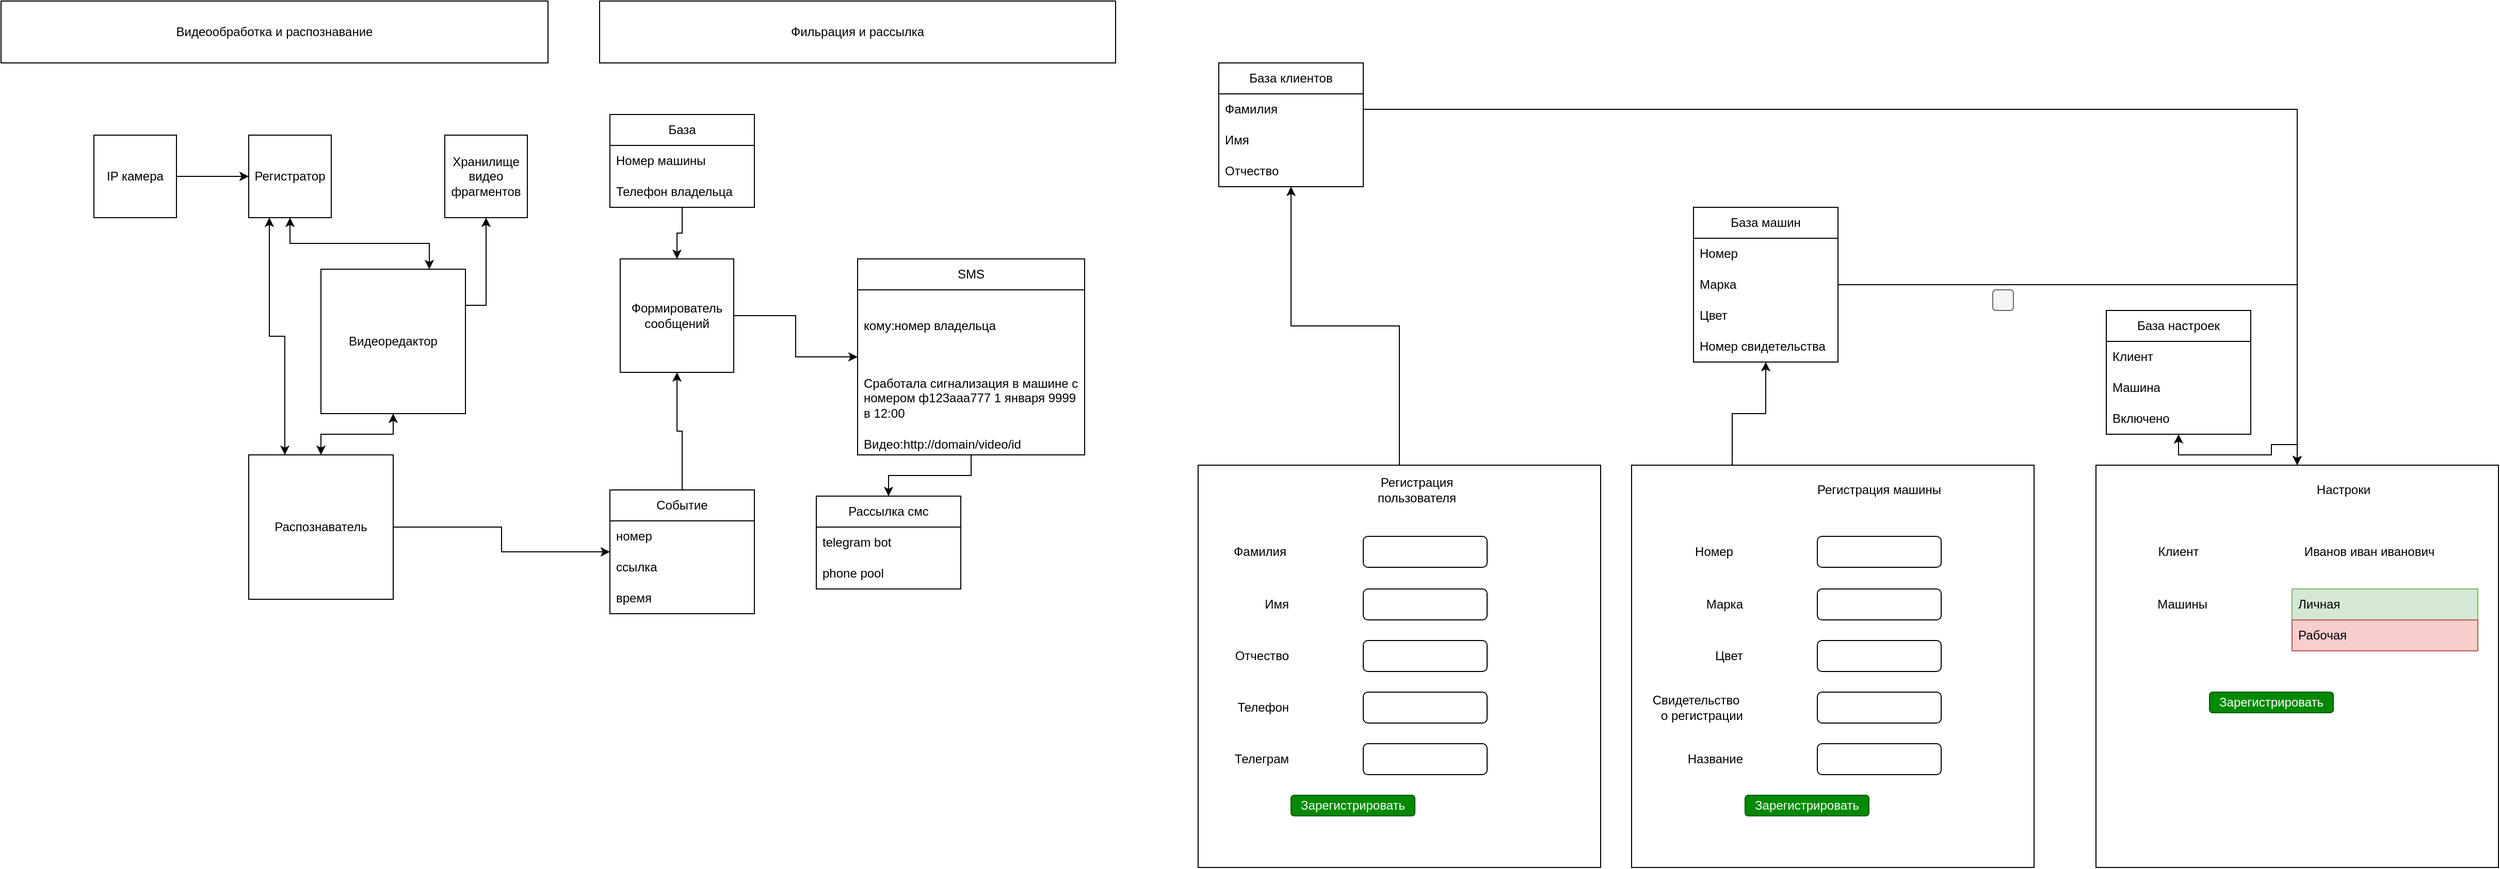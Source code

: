 <mxfile version="26.0.16">
  <diagram name="Страница — 1" id="e06xxiYsBfUZjGH8ct4W">
    <mxGraphModel dx="1114" dy="1622" grid="1" gridSize="10" guides="1" tooltips="1" connect="1" arrows="1" fold="1" page="1" pageScale="1" pageWidth="1169" pageHeight="827" math="0" shadow="0">
      <root>
        <mxCell id="0" />
        <mxCell id="1" parent="0" />
        <mxCell id="0XxdWfRPqFoR0b925Rf4-28" style="edgeStyle=orthogonalEdgeStyle;rounded=0;orthogonalLoop=1;jettySize=auto;html=1;" parent="1" source="0XxdWfRPqFoR0b925Rf4-1" target="0XxdWfRPqFoR0b925Rf4-23" edge="1">
          <mxGeometry relative="1" as="geometry" />
        </mxCell>
        <mxCell id="0XxdWfRPqFoR0b925Rf4-1" value="Распознаватель" style="whiteSpace=wrap;html=1;aspect=fixed;" parent="1" vertex="1">
          <mxGeometry x="300" y="380" width="140" height="140" as="geometry" />
        </mxCell>
        <mxCell id="0XxdWfRPqFoR0b925Rf4-27" style="edgeStyle=orthogonalEdgeStyle;rounded=0;orthogonalLoop=1;jettySize=auto;html=1;" parent="1" source="0XxdWfRPqFoR0b925Rf4-4" target="0XxdWfRPqFoR0b925Rf4-8" edge="1">
          <mxGeometry relative="1" as="geometry" />
        </mxCell>
        <mxCell id="0XxdWfRPqFoR0b925Rf4-4" value="SMS" style="swimlane;fontStyle=0;childLayout=stackLayout;horizontal=1;startSize=30;horizontalStack=0;resizeParent=1;resizeParentMax=0;resizeLast=0;collapsible=1;marginBottom=0;whiteSpace=wrap;html=1;" parent="1" vertex="1">
          <mxGeometry x="890" y="190" width="220" height="190" as="geometry" />
        </mxCell>
        <mxCell id="0XxdWfRPqFoR0b925Rf4-42" value="кому:номер владельца" style="text;strokeColor=none;fillColor=none;align=left;verticalAlign=middle;spacingLeft=4;spacingRight=4;overflow=hidden;points=[[0,0.5],[1,0.5]];portConstraint=eastwest;rotatable=0;whiteSpace=wrap;html=1;" parent="0XxdWfRPqFoR0b925Rf4-4" vertex="1">
          <mxGeometry y="30" width="220" height="70" as="geometry" />
        </mxCell>
        <mxCell id="0XxdWfRPqFoR0b925Rf4-5" value="Сработала сигнализация в машине с номером ф123aaa777 1 января 9999 в 12:00" style="text;strokeColor=none;fillColor=none;align=left;verticalAlign=middle;spacingLeft=4;spacingRight=4;overflow=hidden;points=[[0,0.5],[1,0.5]];portConstraint=eastwest;rotatable=0;whiteSpace=wrap;html=1;" parent="0XxdWfRPqFoR0b925Rf4-4" vertex="1">
          <mxGeometry y="100" width="220" height="70" as="geometry" />
        </mxCell>
        <mxCell id="0XxdWfRPqFoR0b925Rf4-6" value="Видео:http://domain/video/id" style="text;strokeColor=none;fillColor=none;align=left;verticalAlign=middle;spacingLeft=4;spacingRight=4;overflow=hidden;points=[[0,0.5],[1,0.5]];portConstraint=eastwest;rotatable=0;whiteSpace=wrap;html=1;" parent="0XxdWfRPqFoR0b925Rf4-4" vertex="1">
          <mxGeometry y="170" width="220" height="20" as="geometry" />
        </mxCell>
        <mxCell id="0XxdWfRPqFoR0b925Rf4-8" value="Рассылка смс" style="swimlane;fontStyle=0;childLayout=stackLayout;horizontal=1;startSize=30;horizontalStack=0;resizeParent=1;resizeParentMax=0;resizeLast=0;collapsible=1;marginBottom=0;whiteSpace=wrap;html=1;" parent="1" vertex="1">
          <mxGeometry x="850" y="420" width="140" height="90" as="geometry" />
        </mxCell>
        <mxCell id="0XxdWfRPqFoR0b925Rf4-9" value="telegram bot" style="text;strokeColor=none;fillColor=none;align=left;verticalAlign=middle;spacingLeft=4;spacingRight=4;overflow=hidden;points=[[0,0.5],[1,0.5]];portConstraint=eastwest;rotatable=0;whiteSpace=wrap;html=1;" parent="0XxdWfRPqFoR0b925Rf4-8" vertex="1">
          <mxGeometry y="30" width="140" height="30" as="geometry" />
        </mxCell>
        <mxCell id="0XxdWfRPqFoR0b925Rf4-10" value="phone pool" style="text;strokeColor=none;fillColor=none;align=left;verticalAlign=middle;spacingLeft=4;spacingRight=4;overflow=hidden;points=[[0,0.5],[1,0.5]];portConstraint=eastwest;rotatable=0;whiteSpace=wrap;html=1;" parent="0XxdWfRPqFoR0b925Rf4-8" vertex="1">
          <mxGeometry y="60" width="140" height="30" as="geometry" />
        </mxCell>
        <mxCell id="0XxdWfRPqFoR0b925Rf4-18" style="edgeStyle=orthogonalEdgeStyle;rounded=0;orthogonalLoop=1;jettySize=auto;html=1;" parent="1" source="0XxdWfRPqFoR0b925Rf4-12" target="0XxdWfRPqFoR0b925Rf4-13" edge="1">
          <mxGeometry relative="1" as="geometry" />
        </mxCell>
        <mxCell id="0XxdWfRPqFoR0b925Rf4-12" value="IP камера" style="whiteSpace=wrap;html=1;aspect=fixed;" parent="1" vertex="1">
          <mxGeometry x="150" y="70" width="80" height="80" as="geometry" />
        </mxCell>
        <mxCell id="0XxdWfRPqFoR0b925Rf4-34" style="edgeStyle=orthogonalEdgeStyle;rounded=0;orthogonalLoop=1;jettySize=auto;html=1;exitX=0.25;exitY=1;exitDx=0;exitDy=0;entryX=0.25;entryY=0;entryDx=0;entryDy=0;startArrow=classic;startFill=1;" parent="1" source="0XxdWfRPqFoR0b925Rf4-13" target="0XxdWfRPqFoR0b925Rf4-1" edge="1">
          <mxGeometry relative="1" as="geometry" />
        </mxCell>
        <mxCell id="0XxdWfRPqFoR0b925Rf4-13" value="Регистратор" style="whiteSpace=wrap;html=1;aspect=fixed;" parent="1" vertex="1">
          <mxGeometry x="300" y="70" width="80" height="80" as="geometry" />
        </mxCell>
        <mxCell id="0XxdWfRPqFoR0b925Rf4-14" value="Хранилище видео фрагментов" style="whiteSpace=wrap;html=1;aspect=fixed;" parent="1" vertex="1">
          <mxGeometry x="490" y="70" width="80" height="80" as="geometry" />
        </mxCell>
        <mxCell id="0XxdWfRPqFoR0b925Rf4-17" style="edgeStyle=orthogonalEdgeStyle;rounded=0;orthogonalLoop=1;jettySize=auto;html=1;exitX=0.75;exitY=0;exitDx=0;exitDy=0;startArrow=classic;startFill=1;" parent="1" source="0XxdWfRPqFoR0b925Rf4-15" target="0XxdWfRPqFoR0b925Rf4-13" edge="1">
          <mxGeometry relative="1" as="geometry" />
        </mxCell>
        <mxCell id="0XxdWfRPqFoR0b925Rf4-20" style="edgeStyle=orthogonalEdgeStyle;rounded=0;orthogonalLoop=1;jettySize=auto;html=1;startArrow=classic;startFill=1;" parent="1" source="0XxdWfRPqFoR0b925Rf4-15" target="0XxdWfRPqFoR0b925Rf4-1" edge="1">
          <mxGeometry relative="1" as="geometry" />
        </mxCell>
        <mxCell id="0XxdWfRPqFoR0b925Rf4-21" style="edgeStyle=orthogonalEdgeStyle;rounded=0;orthogonalLoop=1;jettySize=auto;html=1;exitX=1;exitY=0.25;exitDx=0;exitDy=0;" parent="1" source="0XxdWfRPqFoR0b925Rf4-15" target="0XxdWfRPqFoR0b925Rf4-14" edge="1">
          <mxGeometry relative="1" as="geometry" />
        </mxCell>
        <mxCell id="0XxdWfRPqFoR0b925Rf4-15" value="Видеоредактор" style="whiteSpace=wrap;html=1;aspect=fixed;" parent="1" vertex="1">
          <mxGeometry x="370" y="200" width="140" height="140" as="geometry" />
        </mxCell>
        <mxCell id="0XxdWfRPqFoR0b925Rf4-31" style="edgeStyle=orthogonalEdgeStyle;rounded=0;orthogonalLoop=1;jettySize=auto;html=1;" parent="1" source="0XxdWfRPqFoR0b925Rf4-23" target="0XxdWfRPqFoR0b925Rf4-30" edge="1">
          <mxGeometry relative="1" as="geometry" />
        </mxCell>
        <mxCell id="0XxdWfRPqFoR0b925Rf4-23" value="Событие" style="swimlane;fontStyle=0;childLayout=stackLayout;horizontal=1;startSize=30;horizontalStack=0;resizeParent=1;resizeParentMax=0;resizeLast=0;collapsible=1;marginBottom=0;whiteSpace=wrap;html=1;" parent="1" vertex="1">
          <mxGeometry x="650" y="414" width="140" height="120" as="geometry" />
        </mxCell>
        <mxCell id="0XxdWfRPqFoR0b925Rf4-24" value="номер" style="text;strokeColor=none;fillColor=none;align=left;verticalAlign=middle;spacingLeft=4;spacingRight=4;overflow=hidden;points=[[0,0.5],[1,0.5]];portConstraint=eastwest;rotatable=0;whiteSpace=wrap;html=1;" parent="0XxdWfRPqFoR0b925Rf4-23" vertex="1">
          <mxGeometry y="30" width="140" height="30" as="geometry" />
        </mxCell>
        <mxCell id="0XxdWfRPqFoR0b925Rf4-25" value="ссылка" style="text;strokeColor=none;fillColor=none;align=left;verticalAlign=middle;spacingLeft=4;spacingRight=4;overflow=hidden;points=[[0,0.5],[1,0.5]];portConstraint=eastwest;rotatable=0;whiteSpace=wrap;html=1;" parent="0XxdWfRPqFoR0b925Rf4-23" vertex="1">
          <mxGeometry y="60" width="140" height="30" as="geometry" />
        </mxCell>
        <mxCell id="0XxdWfRPqFoR0b925Rf4-26" value="время" style="text;strokeColor=none;fillColor=none;align=left;verticalAlign=middle;spacingLeft=4;spacingRight=4;overflow=hidden;points=[[0,0.5],[1,0.5]];portConstraint=eastwest;rotatable=0;whiteSpace=wrap;html=1;" parent="0XxdWfRPqFoR0b925Rf4-23" vertex="1">
          <mxGeometry y="90" width="140" height="30" as="geometry" />
        </mxCell>
        <mxCell id="0XxdWfRPqFoR0b925Rf4-32" style="edgeStyle=orthogonalEdgeStyle;rounded=0;orthogonalLoop=1;jettySize=auto;html=1;" parent="1" source="0XxdWfRPqFoR0b925Rf4-30" target="0XxdWfRPqFoR0b925Rf4-4" edge="1">
          <mxGeometry relative="1" as="geometry" />
        </mxCell>
        <mxCell id="0XxdWfRPqFoR0b925Rf4-30" value="Формирователь сообщений" style="whiteSpace=wrap;html=1;aspect=fixed;" parent="1" vertex="1">
          <mxGeometry x="660" y="190" width="110" height="110" as="geometry" />
        </mxCell>
        <mxCell id="0XxdWfRPqFoR0b925Rf4-41" style="edgeStyle=orthogonalEdgeStyle;rounded=0;orthogonalLoop=1;jettySize=auto;html=1;" parent="1" source="0XxdWfRPqFoR0b925Rf4-36" target="0XxdWfRPqFoR0b925Rf4-30" edge="1">
          <mxGeometry relative="1" as="geometry" />
        </mxCell>
        <mxCell id="0XxdWfRPqFoR0b925Rf4-36" value="База" style="swimlane;fontStyle=0;childLayout=stackLayout;horizontal=1;startSize=30;horizontalStack=0;resizeParent=1;resizeParentMax=0;resizeLast=0;collapsible=1;marginBottom=0;whiteSpace=wrap;html=1;" parent="1" vertex="1">
          <mxGeometry x="650" y="50" width="140" height="90" as="geometry" />
        </mxCell>
        <mxCell id="0XxdWfRPqFoR0b925Rf4-37" value="Номер машины" style="text;strokeColor=none;fillColor=none;align=left;verticalAlign=middle;spacingLeft=4;spacingRight=4;overflow=hidden;points=[[0,0.5],[1,0.5]];portConstraint=eastwest;rotatable=0;whiteSpace=wrap;html=1;" parent="0XxdWfRPqFoR0b925Rf4-36" vertex="1">
          <mxGeometry y="30" width="140" height="30" as="geometry" />
        </mxCell>
        <mxCell id="0XxdWfRPqFoR0b925Rf4-38" value="Телефон владельца" style="text;strokeColor=none;fillColor=none;align=left;verticalAlign=middle;spacingLeft=4;spacingRight=4;overflow=hidden;points=[[0,0.5],[1,0.5]];portConstraint=eastwest;rotatable=0;whiteSpace=wrap;html=1;" parent="0XxdWfRPqFoR0b925Rf4-36" vertex="1">
          <mxGeometry y="60" width="140" height="30" as="geometry" />
        </mxCell>
        <mxCell id="0XxdWfRPqFoR0b925Rf4-43" value="Видеообработка и распознавание" style="rounded=0;whiteSpace=wrap;html=1;" parent="1" vertex="1">
          <mxGeometry x="60" y="-60" width="530" height="60" as="geometry" />
        </mxCell>
        <mxCell id="0XxdWfRPqFoR0b925Rf4-44" value="Фильрация и рассылка" style="rounded=0;whiteSpace=wrap;html=1;" parent="1" vertex="1">
          <mxGeometry x="640" y="-60" width="500" height="60" as="geometry" />
        </mxCell>
        <mxCell id="0XxdWfRPqFoR0b925Rf4-87" style="edgeStyle=orthogonalEdgeStyle;rounded=0;orthogonalLoop=1;jettySize=auto;html=1;startArrow=classic;startFill=1;endArrow=none;endFill=0;" parent="1" source="0XxdWfRPqFoR0b925Rf4-45" target="0XxdWfRPqFoR0b925Rf4-57" edge="1">
          <mxGeometry relative="1" as="geometry" />
        </mxCell>
        <mxCell id="0XxdWfRPqFoR0b925Rf4-45" value="База клиентов" style="swimlane;fontStyle=0;childLayout=stackLayout;horizontal=1;startSize=30;horizontalStack=0;resizeParent=1;resizeParentMax=0;resizeLast=0;collapsible=1;marginBottom=0;whiteSpace=wrap;html=1;" parent="1" vertex="1">
          <mxGeometry x="1240" width="140" height="120" as="geometry" />
        </mxCell>
        <mxCell id="0XxdWfRPqFoR0b925Rf4-46" value="Фамилия" style="text;strokeColor=none;fillColor=none;align=left;verticalAlign=middle;spacingLeft=4;spacingRight=4;overflow=hidden;points=[[0,0.5],[1,0.5]];portConstraint=eastwest;rotatable=0;whiteSpace=wrap;html=1;" parent="0XxdWfRPqFoR0b925Rf4-45" vertex="1">
          <mxGeometry y="30" width="140" height="30" as="geometry" />
        </mxCell>
        <mxCell id="0XxdWfRPqFoR0b925Rf4-47" value="Имя" style="text;strokeColor=none;fillColor=none;align=left;verticalAlign=middle;spacingLeft=4;spacingRight=4;overflow=hidden;points=[[0,0.5],[1,0.5]];portConstraint=eastwest;rotatable=0;whiteSpace=wrap;html=1;" parent="0XxdWfRPqFoR0b925Rf4-45" vertex="1">
          <mxGeometry y="60" width="140" height="30" as="geometry" />
        </mxCell>
        <mxCell id="0XxdWfRPqFoR0b925Rf4-48" value="Отчество" style="text;strokeColor=none;fillColor=none;align=left;verticalAlign=middle;spacingLeft=4;spacingRight=4;overflow=hidden;points=[[0,0.5],[1,0.5]];portConstraint=eastwest;rotatable=0;whiteSpace=wrap;html=1;" parent="0XxdWfRPqFoR0b925Rf4-45" vertex="1">
          <mxGeometry y="90" width="140" height="30" as="geometry" />
        </mxCell>
        <mxCell id="0XxdWfRPqFoR0b925Rf4-88" style="edgeStyle=orthogonalEdgeStyle;rounded=0;orthogonalLoop=1;jettySize=auto;html=1;entryX=0.25;entryY=0;entryDx=0;entryDy=0;endArrow=none;endFill=0;startArrow=classic;startFill=1;" parent="1" source="0XxdWfRPqFoR0b925Rf4-49" target="0XxdWfRPqFoR0b925Rf4-72" edge="1">
          <mxGeometry relative="1" as="geometry" />
        </mxCell>
        <mxCell id="0XxdWfRPqFoR0b925Rf4-49" value="База машин" style="swimlane;fontStyle=0;childLayout=stackLayout;horizontal=1;startSize=30;horizontalStack=0;resizeParent=1;resizeParentMax=0;resizeLast=0;collapsible=1;marginBottom=0;whiteSpace=wrap;html=1;" parent="1" vertex="1">
          <mxGeometry x="1700" y="140" width="140" height="150" as="geometry" />
        </mxCell>
        <mxCell id="0XxdWfRPqFoR0b925Rf4-50" value="Номер" style="text;strokeColor=none;fillColor=none;align=left;verticalAlign=middle;spacingLeft=4;spacingRight=4;overflow=hidden;points=[[0,0.5],[1,0.5]];portConstraint=eastwest;rotatable=0;whiteSpace=wrap;html=1;" parent="0XxdWfRPqFoR0b925Rf4-49" vertex="1">
          <mxGeometry y="30" width="140" height="30" as="geometry" />
        </mxCell>
        <mxCell id="0XxdWfRPqFoR0b925Rf4-51" value="Марка" style="text;strokeColor=none;fillColor=none;align=left;verticalAlign=middle;spacingLeft=4;spacingRight=4;overflow=hidden;points=[[0,0.5],[1,0.5]];portConstraint=eastwest;rotatable=0;whiteSpace=wrap;html=1;" parent="0XxdWfRPqFoR0b925Rf4-49" vertex="1">
          <mxGeometry y="60" width="140" height="30" as="geometry" />
        </mxCell>
        <mxCell id="0XxdWfRPqFoR0b925Rf4-52" value="Цвет" style="text;strokeColor=none;fillColor=none;align=left;verticalAlign=middle;spacingLeft=4;spacingRight=4;overflow=hidden;points=[[0,0.5],[1,0.5]];portConstraint=eastwest;rotatable=0;whiteSpace=wrap;html=1;" parent="0XxdWfRPqFoR0b925Rf4-49" vertex="1">
          <mxGeometry y="90" width="140" height="30" as="geometry" />
        </mxCell>
        <mxCell id="0XxdWfRPqFoR0b925Rf4-85" value="Номер свидетельства" style="text;strokeColor=none;fillColor=none;align=left;verticalAlign=middle;spacingLeft=4;spacingRight=4;overflow=hidden;points=[[0,0.5],[1,0.5]];portConstraint=eastwest;rotatable=0;whiteSpace=wrap;html=1;" parent="0XxdWfRPqFoR0b925Rf4-49" vertex="1">
          <mxGeometry y="120" width="140" height="30" as="geometry" />
        </mxCell>
        <mxCell id="0XxdWfRPqFoR0b925Rf4-111" style="edgeStyle=orthogonalEdgeStyle;rounded=0;orthogonalLoop=1;jettySize=auto;html=1;startArrow=classic;startFill=1;endArrow=none;endFill=0;" parent="1" source="0XxdWfRPqFoR0b925Rf4-53" target="0XxdWfRPqFoR0b925Rf4-89" edge="1">
          <mxGeometry relative="1" as="geometry" />
        </mxCell>
        <mxCell id="0XxdWfRPqFoR0b925Rf4-53" value="База настроек" style="swimlane;fontStyle=0;childLayout=stackLayout;horizontal=1;startSize=30;horizontalStack=0;resizeParent=1;resizeParentMax=0;resizeLast=0;collapsible=1;marginBottom=0;whiteSpace=wrap;html=1;" parent="1" vertex="1">
          <mxGeometry x="2100" y="240" width="140" height="120" as="geometry" />
        </mxCell>
        <mxCell id="0XxdWfRPqFoR0b925Rf4-54" value="Клиент" style="text;strokeColor=none;fillColor=none;align=left;verticalAlign=middle;spacingLeft=4;spacingRight=4;overflow=hidden;points=[[0,0.5],[1,0.5]];portConstraint=eastwest;rotatable=0;whiteSpace=wrap;html=1;" parent="0XxdWfRPqFoR0b925Rf4-53" vertex="1">
          <mxGeometry y="30" width="140" height="30" as="geometry" />
        </mxCell>
        <mxCell id="0XxdWfRPqFoR0b925Rf4-55" value="Машина" style="text;strokeColor=none;fillColor=none;align=left;verticalAlign=middle;spacingLeft=4;spacingRight=4;overflow=hidden;points=[[0,0.5],[1,0.5]];portConstraint=eastwest;rotatable=0;whiteSpace=wrap;html=1;" parent="0XxdWfRPqFoR0b925Rf4-53" vertex="1">
          <mxGeometry y="60" width="140" height="30" as="geometry" />
        </mxCell>
        <mxCell id="0XxdWfRPqFoR0b925Rf4-56" value="Включено" style="text;strokeColor=none;fillColor=none;align=left;verticalAlign=middle;spacingLeft=4;spacingRight=4;overflow=hidden;points=[[0,0.5],[1,0.5]];portConstraint=eastwest;rotatable=0;whiteSpace=wrap;html=1;" parent="0XxdWfRPqFoR0b925Rf4-53" vertex="1">
          <mxGeometry y="90" width="140" height="30" as="geometry" />
        </mxCell>
        <mxCell id="0XxdWfRPqFoR0b925Rf4-57" value="" style="whiteSpace=wrap;html=1;aspect=fixed;" parent="1" vertex="1">
          <mxGeometry x="1220" y="390" width="390" height="390" as="geometry" />
        </mxCell>
        <mxCell id="0XxdWfRPqFoR0b925Rf4-58" value="Регистрация пользователя" style="text;html=1;align=center;verticalAlign=middle;whiteSpace=wrap;rounded=0;" parent="1" vertex="1">
          <mxGeometry x="1374" y="399" width="116" height="30" as="geometry" />
        </mxCell>
        <mxCell id="0XxdWfRPqFoR0b925Rf4-59" value="" style="rounded=1;whiteSpace=wrap;html=1;" parent="1" vertex="1">
          <mxGeometry x="1380" y="459" width="120" height="30" as="geometry" />
        </mxCell>
        <mxCell id="0XxdWfRPqFoR0b925Rf4-60" value="" style="rounded=1;whiteSpace=wrap;html=1;" parent="1" vertex="1">
          <mxGeometry x="1380" y="510" width="120" height="30" as="geometry" />
        </mxCell>
        <mxCell id="0XxdWfRPqFoR0b925Rf4-61" value="" style="rounded=1;whiteSpace=wrap;html=1;" parent="1" vertex="1">
          <mxGeometry x="1380" y="560" width="120" height="30" as="geometry" />
        </mxCell>
        <mxCell id="0XxdWfRPqFoR0b925Rf4-62" value="Фамилия&lt;span style=&quot;color: rgba(0, 0, 0, 0); font-family: monospace; font-size: 0px; text-align: start; text-wrap: nowrap;&quot;&gt;%3CmxGraphModel%3E%3Croot%3E%3CmxCell%20id%3D%220%22%2F%3E%3CmxCell%20id%3D%221%22%20parent%3D%220%22%2F%3E%3CmxCell%20id%3D%222%22%20value%3D%22%22%20style%3D%22rounded%3D1%3BwhiteSpace%3Dwrap%3Bhtml%3D1%3B%22%20vertex%3D%221%22%20parent%3D%221%22%3E%3CmxGeometry%20x%3D%221380%22%20y%3D%22510%22%20width%3D%22120%22%20height%3D%2230%22%20as%3D%22geometry%22%2F%3E%3C%2FmxCell%3E%3C%2Froot%3E%3C%2FmxGraphModel%3E&lt;/span&gt;" style="text;html=1;align=center;verticalAlign=middle;whiteSpace=wrap;rounded=0;" parent="1" vertex="1">
          <mxGeometry x="1250" y="459" width="60" height="30" as="geometry" />
        </mxCell>
        <mxCell id="0XxdWfRPqFoR0b925Rf4-63" value="Имя" style="text;html=1;align=right;verticalAlign=middle;whiteSpace=wrap;rounded=0;glass=0;" parent="1" vertex="1">
          <mxGeometry x="1250" y="510" width="60" height="30" as="geometry" />
        </mxCell>
        <mxCell id="0XxdWfRPqFoR0b925Rf4-64" value="Отчество" style="text;html=1;align=right;verticalAlign=middle;whiteSpace=wrap;rounded=0;" parent="1" vertex="1">
          <mxGeometry x="1250" y="560" width="60" height="30" as="geometry" />
        </mxCell>
        <mxCell id="0XxdWfRPqFoR0b925Rf4-67" value="" style="rounded=1;whiteSpace=wrap;html=1;" parent="1" vertex="1">
          <mxGeometry x="1380" y="610" width="120" height="30" as="geometry" />
        </mxCell>
        <mxCell id="0XxdWfRPqFoR0b925Rf4-68" value="Телефон" style="text;html=1;align=right;verticalAlign=middle;whiteSpace=wrap;rounded=0;" parent="1" vertex="1">
          <mxGeometry x="1250" y="610" width="60" height="30" as="geometry" />
        </mxCell>
        <mxCell id="0XxdWfRPqFoR0b925Rf4-69" value="" style="rounded=1;whiteSpace=wrap;html=1;" parent="1" vertex="1">
          <mxGeometry x="1380" y="660" width="120" height="30" as="geometry" />
        </mxCell>
        <mxCell id="0XxdWfRPqFoR0b925Rf4-70" value="Телеграм" style="text;html=1;align=right;verticalAlign=middle;whiteSpace=wrap;rounded=0;" parent="1" vertex="1">
          <mxGeometry x="1250" y="660" width="60" height="30" as="geometry" />
        </mxCell>
        <mxCell id="0XxdWfRPqFoR0b925Rf4-71" value="Зарегистрировать" style="rounded=1;whiteSpace=wrap;html=1;fillColor=#008a00;strokeColor=#005700;fontColor=#ffffff;" parent="1" vertex="1">
          <mxGeometry x="1310" y="710" width="120" height="20" as="geometry" />
        </mxCell>
        <mxCell id="0XxdWfRPqFoR0b925Rf4-72" value="" style="whiteSpace=wrap;html=1;aspect=fixed;" parent="1" vertex="1">
          <mxGeometry x="1640" y="390" width="390" height="390" as="geometry" />
        </mxCell>
        <mxCell id="0XxdWfRPqFoR0b925Rf4-73" value="Регистрация машины" style="text;html=1;align=center;verticalAlign=middle;whiteSpace=wrap;rounded=0;" parent="1" vertex="1">
          <mxGeometry x="1810" y="399" width="140" height="30" as="geometry" />
        </mxCell>
        <mxCell id="0XxdWfRPqFoR0b925Rf4-74" value="" style="rounded=1;whiteSpace=wrap;html=1;" parent="1" vertex="1">
          <mxGeometry x="1820" y="459" width="120" height="30" as="geometry" />
        </mxCell>
        <mxCell id="0XxdWfRPqFoR0b925Rf4-75" value="" style="rounded=1;whiteSpace=wrap;html=1;" parent="1" vertex="1">
          <mxGeometry x="1820" y="510" width="120" height="30" as="geometry" />
        </mxCell>
        <mxCell id="0XxdWfRPqFoR0b925Rf4-76" value="" style="rounded=1;whiteSpace=wrap;html=1;" parent="1" vertex="1">
          <mxGeometry x="1820" y="560" width="120" height="30" as="geometry" />
        </mxCell>
        <mxCell id="0XxdWfRPqFoR0b925Rf4-77" value="Номер" style="text;html=1;align=center;verticalAlign=middle;whiteSpace=wrap;rounded=0;" parent="1" vertex="1">
          <mxGeometry x="1690" y="459" width="60" height="30" as="geometry" />
        </mxCell>
        <mxCell id="0XxdWfRPqFoR0b925Rf4-78" value="Марка" style="text;html=1;align=right;verticalAlign=middle;whiteSpace=wrap;rounded=0;glass=0;" parent="1" vertex="1">
          <mxGeometry x="1690" y="510" width="60" height="30" as="geometry" />
        </mxCell>
        <mxCell id="0XxdWfRPqFoR0b925Rf4-79" value="Цвет" style="text;html=1;align=right;verticalAlign=middle;whiteSpace=wrap;rounded=0;" parent="1" vertex="1">
          <mxGeometry x="1690" y="560" width="60" height="30" as="geometry" />
        </mxCell>
        <mxCell id="0XxdWfRPqFoR0b925Rf4-80" value="" style="rounded=1;whiteSpace=wrap;html=1;" parent="1" vertex="1">
          <mxGeometry x="1820" y="610" width="120" height="30" as="geometry" />
        </mxCell>
        <mxCell id="0XxdWfRPqFoR0b925Rf4-81" value="Свидетельство&amp;nbsp; о регистрации" style="text;html=1;align=right;verticalAlign=middle;whiteSpace=wrap;rounded=0;" parent="1" vertex="1">
          <mxGeometry x="1690" y="610" width="60" height="30" as="geometry" />
        </mxCell>
        <mxCell id="0XxdWfRPqFoR0b925Rf4-84" value="Зарегистрировать" style="rounded=1;whiteSpace=wrap;html=1;fillColor=#008a00;strokeColor=#005700;fontColor=#ffffff;" parent="1" vertex="1">
          <mxGeometry x="1750" y="710" width="120" height="20" as="geometry" />
        </mxCell>
        <mxCell id="0XxdWfRPqFoR0b925Rf4-89" value="" style="whiteSpace=wrap;html=1;aspect=fixed;" parent="1" vertex="1">
          <mxGeometry x="2090" y="390" width="390" height="390" as="geometry" />
        </mxCell>
        <mxCell id="0XxdWfRPqFoR0b925Rf4-90" value="Настроки" style="text;html=1;align=center;verticalAlign=middle;whiteSpace=wrap;rounded=0;" parent="1" vertex="1">
          <mxGeometry x="2260" y="399" width="140" height="30" as="geometry" />
        </mxCell>
        <mxCell id="0XxdWfRPqFoR0b925Rf4-94" value="Клиент" style="text;html=1;align=center;verticalAlign=middle;whiteSpace=wrap;rounded=0;" parent="1" vertex="1">
          <mxGeometry x="2140" y="459" width="60" height="30" as="geometry" />
        </mxCell>
        <mxCell id="0XxdWfRPqFoR0b925Rf4-95" value="Машины" style="text;html=1;align=right;verticalAlign=middle;whiteSpace=wrap;rounded=0;glass=0;" parent="1" vertex="1">
          <mxGeometry x="2140" y="510" width="60" height="30" as="geometry" />
        </mxCell>
        <mxCell id="0XxdWfRPqFoR0b925Rf4-99" value="Зарегистрировать" style="rounded=1;whiteSpace=wrap;html=1;fillColor=#008a00;strokeColor=#005700;fontColor=#ffffff;" parent="1" vertex="1">
          <mxGeometry x="2200" y="610" width="120" height="20" as="geometry" />
        </mxCell>
        <mxCell id="0XxdWfRPqFoR0b925Rf4-100" value="Иванов иван иванович" style="text;html=1;align=center;verticalAlign=middle;whiteSpace=wrap;rounded=0;" parent="1" vertex="1">
          <mxGeometry x="2260" y="459" width="190" height="30" as="geometry" />
        </mxCell>
        <mxCell id="0XxdWfRPqFoR0b925Rf4-103" value="" style="swimlane;fontStyle=0;childLayout=stackLayout;horizontal=1;startSize=0;horizontalStack=0;resizeParent=1;resizeParentMax=0;resizeLast=0;collapsible=1;marginBottom=0;whiteSpace=wrap;html=1;" parent="1" vertex="1">
          <mxGeometry x="2280" y="510" width="180" height="60" as="geometry" />
        </mxCell>
        <mxCell id="0XxdWfRPqFoR0b925Rf4-104" value="Личная" style="text;strokeColor=#82b366;fillColor=#d5e8d4;align=left;verticalAlign=middle;spacingLeft=4;spacingRight=4;overflow=hidden;points=[[0,0.5],[1,0.5]];portConstraint=eastwest;rotatable=0;whiteSpace=wrap;html=1;" parent="0XxdWfRPqFoR0b925Rf4-103" vertex="1">
          <mxGeometry width="180" height="30" as="geometry" />
        </mxCell>
        <mxCell id="0XxdWfRPqFoR0b925Rf4-105" value="Рабочая" style="text;strokeColor=#b85450;fillColor=#f8cecc;align=left;verticalAlign=middle;spacingLeft=4;spacingRight=4;overflow=hidden;points=[[0,0.5],[1,0.5]];portConstraint=eastwest;rotatable=0;whiteSpace=wrap;html=1;" parent="0XxdWfRPqFoR0b925Rf4-103" vertex="1">
          <mxGeometry y="30" width="180" height="30" as="geometry" />
        </mxCell>
        <mxCell id="0XxdWfRPqFoR0b925Rf4-107" value="" style="whiteSpace=wrap;html=1;aspect=fixed;fillColor=#f5f5f5;fontColor=#333333;strokeColor=#666666;rounded=1;shadow=0;glass=0;" parent="1" vertex="1">
          <mxGeometry x="1990" y="220" width="20" height="20" as="geometry" />
        </mxCell>
        <mxCell id="0XxdWfRPqFoR0b925Rf4-109" style="edgeStyle=orthogonalEdgeStyle;rounded=0;orthogonalLoop=1;jettySize=auto;html=1;" parent="1" source="0XxdWfRPqFoR0b925Rf4-51" target="0XxdWfRPqFoR0b925Rf4-89" edge="1">
          <mxGeometry relative="1" as="geometry" />
        </mxCell>
        <mxCell id="0XxdWfRPqFoR0b925Rf4-110" style="edgeStyle=orthogonalEdgeStyle;rounded=0;orthogonalLoop=1;jettySize=auto;html=1;" parent="1" source="0XxdWfRPqFoR0b925Rf4-46" target="0XxdWfRPqFoR0b925Rf4-89" edge="1">
          <mxGeometry relative="1" as="geometry" />
        </mxCell>
        <mxCell id="0XxdWfRPqFoR0b925Rf4-112" value="" style="rounded=1;whiteSpace=wrap;html=1;" parent="1" vertex="1">
          <mxGeometry x="1820" y="660" width="120" height="30" as="geometry" />
        </mxCell>
        <mxCell id="0XxdWfRPqFoR0b925Rf4-113" value="Название" style="text;html=1;align=right;verticalAlign=middle;whiteSpace=wrap;rounded=0;" parent="1" vertex="1">
          <mxGeometry x="1690" y="660" width="60" height="30" as="geometry" />
        </mxCell>
      </root>
    </mxGraphModel>
  </diagram>
</mxfile>
